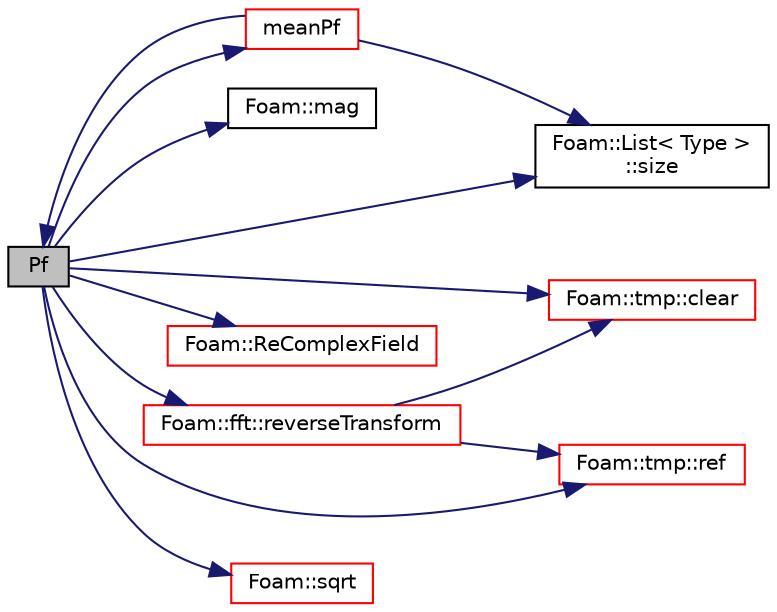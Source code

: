 digraph "Pf"
{
  bgcolor="transparent";
  edge [fontname="Helvetica",fontsize="10",labelfontname="Helvetica",labelfontsize="10"];
  node [fontname="Helvetica",fontsize="10",shape=record];
  rankdir="LR";
  Node1 [label="Pf",height=0.2,width=0.4,color="black", fillcolor="grey75", style="filled", fontcolor="black"];
  Node1 -> Node2 [color="midnightblue",fontsize="10",style="solid",fontname="Helvetica"];
  Node2 [label="Foam::tmp::clear",height=0.2,width=0.4,color="red",URL="$a02691.html#a5b0c20bea8c40bf73b3160cb1e0da350",tooltip="If object pointer points to valid object: "];
  Node1 -> Node3 [color="midnightblue",fontsize="10",style="solid",fontname="Helvetica"];
  Node3 [label="Foam::mag",height=0.2,width=0.4,color="black",URL="$a10958.html#a929da2a3fdcf3dacbbe0487d3a330dae"];
  Node1 -> Node4 [color="midnightblue",fontsize="10",style="solid",fontname="Helvetica"];
  Node4 [label="meanPf",height=0.2,width=0.4,color="red",URL="$a01641.html#ab358c02e9bb8afa9d8dce50bc7c2861d",tooltip="Return the multi-window mean fft of the complete pressure data. "];
  Node4 -> Node5 [color="midnightblue",fontsize="10",style="solid",fontname="Helvetica"];
  Node5 [label="Foam::List\< Type \>\l::size",height=0.2,width=0.4,color="black",URL="$a01387.html#a723361dc2020160f5492e8fe2d09fa44",tooltip="Return the number of elements in the UList. "];
  Node4 -> Node1 [color="midnightblue",fontsize="10",style="solid",fontname="Helvetica"];
  Node1 -> Node6 [color="midnightblue",fontsize="10",style="solid",fontname="Helvetica"];
  Node6 [label="Foam::ReComplexField",height=0.2,width=0.4,color="red",URL="$a10958.html#a8f82cab0f5d0191786e8cf40b2aafcd6"];
  Node1 -> Node7 [color="midnightblue",fontsize="10",style="solid",fontname="Helvetica"];
  Node7 [label="Foam::tmp::ref",height=0.2,width=0.4,color="red",URL="$a02691.html#a355da090b61b5b48e7435dec5942b7e9",tooltip="Return non-const reference or generate a fatal error. "];
  Node1 -> Node8 [color="midnightblue",fontsize="10",style="solid",fontname="Helvetica"];
  Node8 [label="Foam::fft::reverseTransform",height=0.2,width=0.4,color="red",URL="$a00765.html#a22a9749db47a5052c69f07d2cd7b2d1e"];
  Node8 -> Node2 [color="midnightblue",fontsize="10",style="solid",fontname="Helvetica"];
  Node8 -> Node7 [color="midnightblue",fontsize="10",style="solid",fontname="Helvetica"];
  Node1 -> Node5 [color="midnightblue",fontsize="10",style="solid",fontname="Helvetica"];
  Node1 -> Node9 [color="midnightblue",fontsize="10",style="solid",fontname="Helvetica"];
  Node9 [label="Foam::sqrt",height=0.2,width=0.4,color="red",URL="$a10958.html#a8616bd62eebf2342a80222fecb1bda71"];
}
